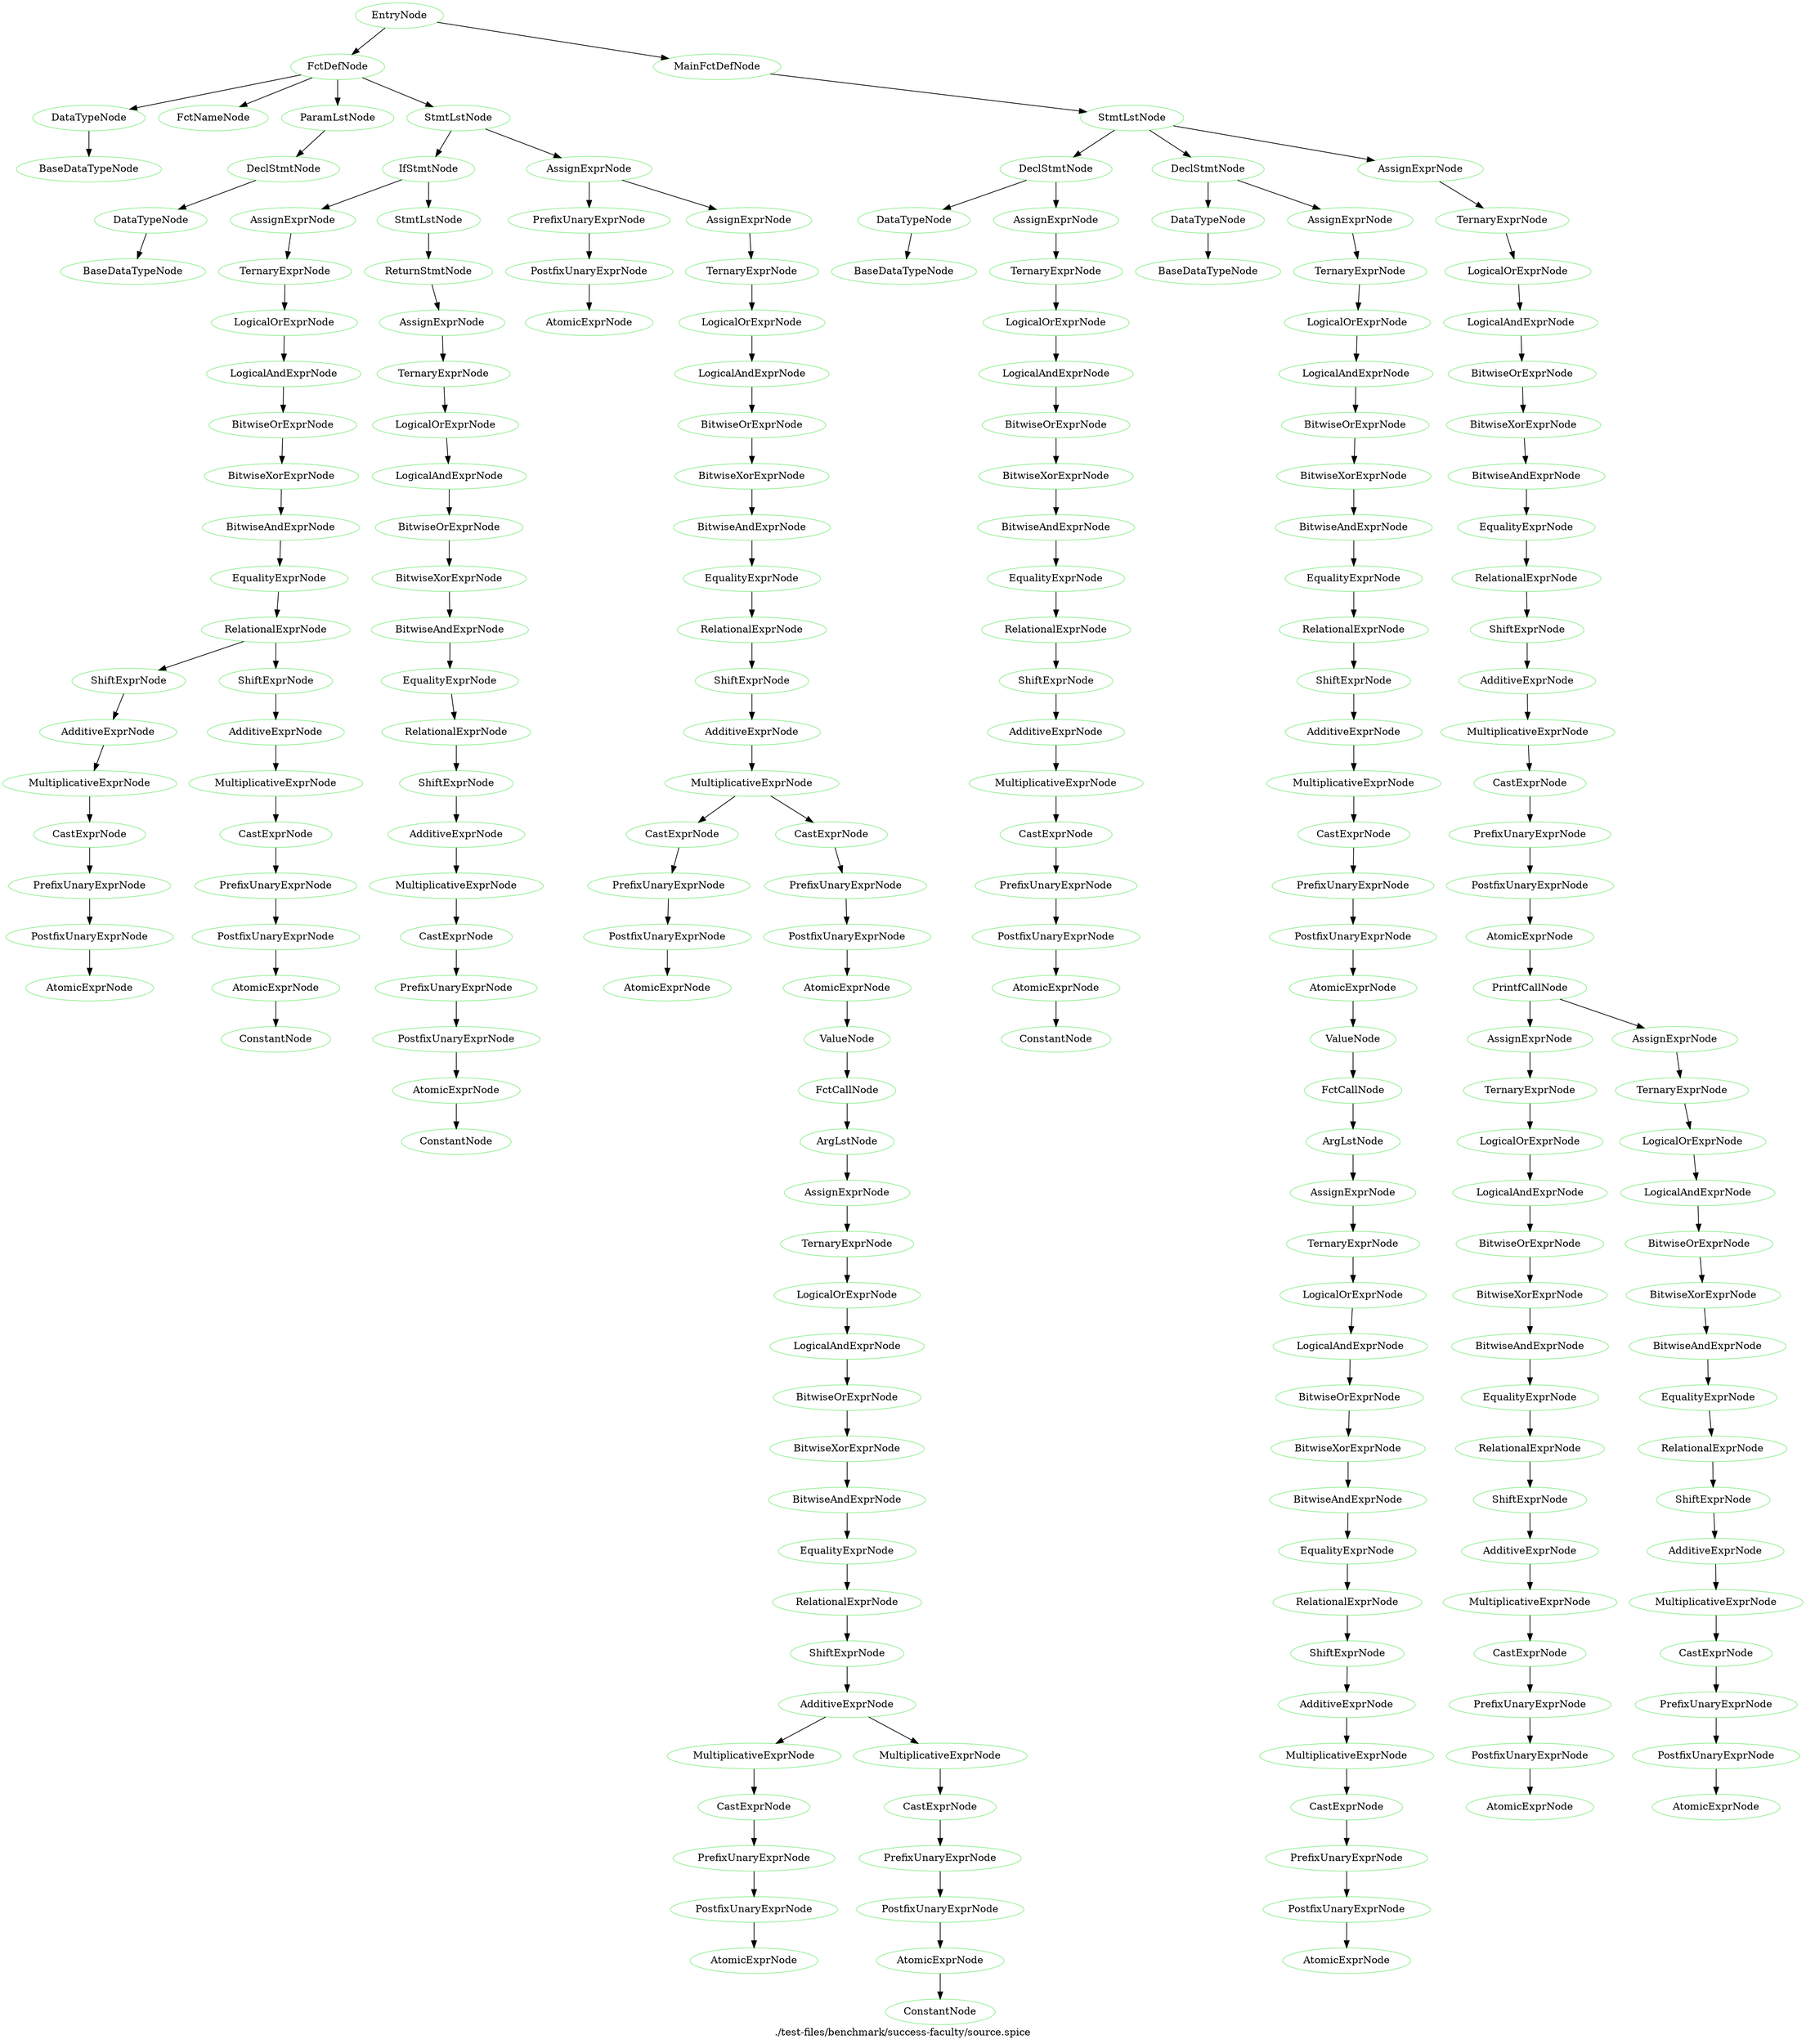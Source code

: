 digraph {
 rankdir="TB";
 label="./test-files/benchmark/success-faculty/source.spice";
 L1C1_EntryNode [color="lightgreen",label="EntryNode"];
 L1C1_FctDefNode [color="lightgreen",label="FctDefNode"];
 L1C1_EntryNode -> L1C1_FctDefNode;
 L1C3_DataTypeNode [color="lightgreen",label="DataTypeNode"];
 L1C1_FctDefNode -> L1C3_DataTypeNode;
 L1C3_BaseDataTypeNode [color="lightgreen",label="BaseDataTypeNode"];
 L1C3_DataTypeNode -> L1C3_BaseDataTypeNode;
 L1C8_FctNameNode [color="lightgreen",label="FctNameNode"];
 L1C1_FctDefNode -> L1C8_FctNameNode;
 L1C16_ParamLstNode [color="lightgreen",label="ParamLstNode"];
 L1C1_FctDefNode -> L1C16_ParamLstNode;
 L1C16_DeclStmtNode [color="lightgreen",label="DeclStmtNode"];
 L1C16_ParamLstNode -> L1C16_DeclStmtNode;
 L1C16_DataTypeNode [color="lightgreen",label="DataTypeNode"];
 L1C16_DeclStmtNode -> L1C16_DataTypeNode;
 L1C16_BaseDataTypeNode [color="lightgreen",label="BaseDataTypeNode"];
 L1C16_DataTypeNode -> L1C16_BaseDataTypeNode;
 L1C27_StmtLstNode [color="lightgreen",label="StmtLstNode"];
 L1C1_FctDefNode -> L1C27_StmtLstNode;
 L2C5_IfStmtNode [color="lightgreen",label="IfStmtNode"];
 L1C27_StmtLstNode -> L2C5_IfStmtNode;
 L2C8_AssignExprNode [color="lightgreen",label="AssignExprNode"];
 L2C5_IfStmtNode -> L2C8_AssignExprNode;
 L2C8_TernaryExprNode [color="lightgreen",label="TernaryExprNode"];
 L2C8_AssignExprNode -> L2C8_TernaryExprNode;
 L2C8_LogicalOrExprNode [color="lightgreen",label="LogicalOrExprNode"];
 L2C8_TernaryExprNode -> L2C8_LogicalOrExprNode;
 L2C8_LogicalAndExprNode [color="lightgreen",label="LogicalAndExprNode"];
 L2C8_LogicalOrExprNode -> L2C8_LogicalAndExprNode;
 L2C8_BitwiseOrExprNode [color="lightgreen",label="BitwiseOrExprNode"];
 L2C8_LogicalAndExprNode -> L2C8_BitwiseOrExprNode;
 L2C8_BitwiseXorExprNode [color="lightgreen",label="BitwiseXorExprNode"];
 L2C8_BitwiseOrExprNode -> L2C8_BitwiseXorExprNode;
 L2C8_BitwiseAndExprNode [color="lightgreen",label="BitwiseAndExprNode"];
 L2C8_BitwiseXorExprNode -> L2C8_BitwiseAndExprNode;
 L2C8_EqualityExprNode [color="lightgreen",label="EqualityExprNode"];
 L2C8_BitwiseAndExprNode -> L2C8_EqualityExprNode;
 L2C8_RelationalExprNode [color="lightgreen",label="RelationalExprNode"];
 L2C8_EqualityExprNode -> L2C8_RelationalExprNode;
 L2C8_ShiftExprNode [color="lightgreen",label="ShiftExprNode"];
 L2C8_RelationalExprNode -> L2C8_ShiftExprNode;
 L2C8_AdditiveExprNode [color="lightgreen",label="AdditiveExprNode"];
 L2C8_ShiftExprNode -> L2C8_AdditiveExprNode;
 L2C8_MultiplicativeExprNode [color="lightgreen",label="MultiplicativeExprNode"];
 L2C8_AdditiveExprNode -> L2C8_MultiplicativeExprNode;
 L2C8_CastExprNode [color="lightgreen",label="CastExprNode"];
 L2C8_MultiplicativeExprNode -> L2C8_CastExprNode;
 L2C8_PrefixUnaryExprNode [color="lightgreen",label="PrefixUnaryExprNode"];
 L2C8_CastExprNode -> L2C8_PrefixUnaryExprNode;
 L2C8_PostfixUnaryExprNode [color="lightgreen",label="PostfixUnaryExprNode"];
 L2C8_PrefixUnaryExprNode -> L2C8_PostfixUnaryExprNode;
 L2C8_AtomicExprNode [color="lightgreen",label="AtomicExprNode"];
 L2C8_PostfixUnaryExprNode -> L2C8_AtomicExprNode;
 L2C16_ShiftExprNode [color="lightgreen",label="ShiftExprNode"];
 L2C8_RelationalExprNode -> L2C16_ShiftExprNode;
 L2C16_AdditiveExprNode [color="lightgreen",label="AdditiveExprNode"];
 L2C16_ShiftExprNode -> L2C16_AdditiveExprNode;
 L2C16_MultiplicativeExprNode [color="lightgreen",label="MultiplicativeExprNode"];
 L2C16_AdditiveExprNode -> L2C16_MultiplicativeExprNode;
 L2C16_CastExprNode [color="lightgreen",label="CastExprNode"];
 L2C16_MultiplicativeExprNode -> L2C16_CastExprNode;
 L2C16_PrefixUnaryExprNode [color="lightgreen",label="PrefixUnaryExprNode"];
 L2C16_CastExprNode -> L2C16_PrefixUnaryExprNode;
 L2C16_PostfixUnaryExprNode [color="lightgreen",label="PostfixUnaryExprNode"];
 L2C16_PrefixUnaryExprNode -> L2C16_PostfixUnaryExprNode;
 L2C16_AtomicExprNode [color="lightgreen",label="AtomicExprNode"];
 L2C16_PostfixUnaryExprNode -> L2C16_AtomicExprNode;
 L2C16_ConstantNode [color="lightgreen",label="ConstantNode"];
 L2C16_AtomicExprNode -> L2C16_ConstantNode;
 L2C18_StmtLstNode [color="lightgreen",label="StmtLstNode"];
 L2C5_IfStmtNode -> L2C18_StmtLstNode;
 L3C9_ReturnStmtNode [color="lightgreen",label="ReturnStmtNode"];
 L2C18_StmtLstNode -> L3C9_ReturnStmtNode;
 L3C16_AssignExprNode [color="lightgreen",label="AssignExprNode"];
 L3C9_ReturnStmtNode -> L3C16_AssignExprNode;
 L3C16_TernaryExprNode [color="lightgreen",label="TernaryExprNode"];
 L3C16_AssignExprNode -> L3C16_TernaryExprNode;
 L3C16_LogicalOrExprNode [color="lightgreen",label="LogicalOrExprNode"];
 L3C16_TernaryExprNode -> L3C16_LogicalOrExprNode;
 L3C16_LogicalAndExprNode [color="lightgreen",label="LogicalAndExprNode"];
 L3C16_LogicalOrExprNode -> L3C16_LogicalAndExprNode;
 L3C16_BitwiseOrExprNode [color="lightgreen",label="BitwiseOrExprNode"];
 L3C16_LogicalAndExprNode -> L3C16_BitwiseOrExprNode;
 L3C16_BitwiseXorExprNode [color="lightgreen",label="BitwiseXorExprNode"];
 L3C16_BitwiseOrExprNode -> L3C16_BitwiseXorExprNode;
 L3C16_BitwiseAndExprNode [color="lightgreen",label="BitwiseAndExprNode"];
 L3C16_BitwiseXorExprNode -> L3C16_BitwiseAndExprNode;
 L3C16_EqualityExprNode [color="lightgreen",label="EqualityExprNode"];
 L3C16_BitwiseAndExprNode -> L3C16_EqualityExprNode;
 L3C16_RelationalExprNode [color="lightgreen",label="RelationalExprNode"];
 L3C16_EqualityExprNode -> L3C16_RelationalExprNode;
 L3C16_ShiftExprNode [color="lightgreen",label="ShiftExprNode"];
 L3C16_RelationalExprNode -> L3C16_ShiftExprNode;
 L3C16_AdditiveExprNode [color="lightgreen",label="AdditiveExprNode"];
 L3C16_ShiftExprNode -> L3C16_AdditiveExprNode;
 L3C16_MultiplicativeExprNode [color="lightgreen",label="MultiplicativeExprNode"];
 L3C16_AdditiveExprNode -> L3C16_MultiplicativeExprNode;
 L3C16_CastExprNode [color="lightgreen",label="CastExprNode"];
 L3C16_MultiplicativeExprNode -> L3C16_CastExprNode;
 L3C16_PrefixUnaryExprNode [color="lightgreen",label="PrefixUnaryExprNode"];
 L3C16_CastExprNode -> L3C16_PrefixUnaryExprNode;
 L3C16_PostfixUnaryExprNode [color="lightgreen",label="PostfixUnaryExprNode"];
 L3C16_PrefixUnaryExprNode -> L3C16_PostfixUnaryExprNode;
 L3C16_AtomicExprNode [color="lightgreen",label="AtomicExprNode"];
 L3C16_PostfixUnaryExprNode -> L3C16_AtomicExprNode;
 L3C16_ConstantNode [color="lightgreen",label="ConstantNode"];
 L3C16_AtomicExprNode -> L3C16_ConstantNode;
 L5C5_AssignExprNode [color="lightgreen",label="AssignExprNode"];
 L1C27_StmtLstNode -> L5C5_AssignExprNode;
 L5C5_PrefixUnaryExprNode [color="lightgreen",label="PrefixUnaryExprNode"];
 L5C5_AssignExprNode -> L5C5_PrefixUnaryExprNode;
 L5C5_PostfixUnaryExprNode [color="lightgreen",label="PostfixUnaryExprNode"];
 L5C5_PrefixUnaryExprNode -> L5C5_PostfixUnaryExprNode;
 L5C5_AtomicExprNode [color="lightgreen",label="AtomicExprNode"];
 L5C5_PostfixUnaryExprNode -> L5C5_AtomicExprNode;
 L5C14_AssignExprNode [color="lightgreen",label="AssignExprNode"];
 L5C5_AssignExprNode -> L5C14_AssignExprNode;
 L5C14_TernaryExprNode [color="lightgreen",label="TernaryExprNode"];
 L5C14_AssignExprNode -> L5C14_TernaryExprNode;
 L5C14_LogicalOrExprNode [color="lightgreen",label="LogicalOrExprNode"];
 L5C14_TernaryExprNode -> L5C14_LogicalOrExprNode;
 L5C14_LogicalAndExprNode [color="lightgreen",label="LogicalAndExprNode"];
 L5C14_LogicalOrExprNode -> L5C14_LogicalAndExprNode;
 L5C14_BitwiseOrExprNode [color="lightgreen",label="BitwiseOrExprNode"];
 L5C14_LogicalAndExprNode -> L5C14_BitwiseOrExprNode;
 L5C14_BitwiseXorExprNode [color="lightgreen",label="BitwiseXorExprNode"];
 L5C14_BitwiseOrExprNode -> L5C14_BitwiseXorExprNode;
 L5C14_BitwiseAndExprNode [color="lightgreen",label="BitwiseAndExprNode"];
 L5C14_BitwiseXorExprNode -> L5C14_BitwiseAndExprNode;
 L5C14_EqualityExprNode [color="lightgreen",label="EqualityExprNode"];
 L5C14_BitwiseAndExprNode -> L5C14_EqualityExprNode;
 L5C14_RelationalExprNode [color="lightgreen",label="RelationalExprNode"];
 L5C14_EqualityExprNode -> L5C14_RelationalExprNode;
 L5C14_ShiftExprNode [color="lightgreen",label="ShiftExprNode"];
 L5C14_RelationalExprNode -> L5C14_ShiftExprNode;
 L5C14_AdditiveExprNode [color="lightgreen",label="AdditiveExprNode"];
 L5C14_ShiftExprNode -> L5C14_AdditiveExprNode;
 L5C14_MultiplicativeExprNode [color="lightgreen",label="MultiplicativeExprNode"];
 L5C14_AdditiveExprNode -> L5C14_MultiplicativeExprNode;
 L5C14_CastExprNode [color="lightgreen",label="CastExprNode"];
 L5C14_MultiplicativeExprNode -> L5C14_CastExprNode;
 L5C14_PrefixUnaryExprNode [color="lightgreen",label="PrefixUnaryExprNode"];
 L5C14_CastExprNode -> L5C14_PrefixUnaryExprNode;
 L5C14_PostfixUnaryExprNode [color="lightgreen",label="PostfixUnaryExprNode"];
 L5C14_PrefixUnaryExprNode -> L5C14_PostfixUnaryExprNode;
 L5C14_AtomicExprNode [color="lightgreen",label="AtomicExprNode"];
 L5C14_PostfixUnaryExprNode -> L5C14_AtomicExprNode;
 L5C22_CastExprNode [color="lightgreen",label="CastExprNode"];
 L5C14_MultiplicativeExprNode -> L5C22_CastExprNode;
 L5C22_PrefixUnaryExprNode [color="lightgreen",label="PrefixUnaryExprNode"];
 L5C22_CastExprNode -> L5C22_PrefixUnaryExprNode;
 L5C22_PostfixUnaryExprNode [color="lightgreen",label="PostfixUnaryExprNode"];
 L5C22_PrefixUnaryExprNode -> L5C22_PostfixUnaryExprNode;
 L5C22_AtomicExprNode [color="lightgreen",label="AtomicExprNode"];
 L5C22_PostfixUnaryExprNode -> L5C22_AtomicExprNode;
 L5C22_ValueNode [color="lightgreen",label="ValueNode"];
 L5C22_AtomicExprNode -> L5C22_ValueNode;
 L5C22_FctCallNode [color="lightgreen",label="FctCallNode"];
 L5C22_ValueNode -> L5C22_FctCallNode;
 L5C30_ArgLstNode [color="lightgreen",label="ArgLstNode"];
 L5C22_FctCallNode -> L5C30_ArgLstNode;
 L5C30_AssignExprNode [color="lightgreen",label="AssignExprNode"];
 L5C30_ArgLstNode -> L5C30_AssignExprNode;
 L5C30_TernaryExprNode [color="lightgreen",label="TernaryExprNode"];
 L5C30_AssignExprNode -> L5C30_TernaryExprNode;
 L5C30_LogicalOrExprNode [color="lightgreen",label="LogicalOrExprNode"];
 L5C30_TernaryExprNode -> L5C30_LogicalOrExprNode;
 L5C30_LogicalAndExprNode [color="lightgreen",label="LogicalAndExprNode"];
 L5C30_LogicalOrExprNode -> L5C30_LogicalAndExprNode;
 L5C30_BitwiseOrExprNode [color="lightgreen",label="BitwiseOrExprNode"];
 L5C30_LogicalAndExprNode -> L5C30_BitwiseOrExprNode;
 L5C30_BitwiseXorExprNode [color="lightgreen",label="BitwiseXorExprNode"];
 L5C30_BitwiseOrExprNode -> L5C30_BitwiseXorExprNode;
 L5C30_BitwiseAndExprNode [color="lightgreen",label="BitwiseAndExprNode"];
 L5C30_BitwiseXorExprNode -> L5C30_BitwiseAndExprNode;
 L5C30_EqualityExprNode [color="lightgreen",label="EqualityExprNode"];
 L5C30_BitwiseAndExprNode -> L5C30_EqualityExprNode;
 L5C30_RelationalExprNode [color="lightgreen",label="RelationalExprNode"];
 L5C30_EqualityExprNode -> L5C30_RelationalExprNode;
 L5C30_ShiftExprNode [color="lightgreen",label="ShiftExprNode"];
 L5C30_RelationalExprNode -> L5C30_ShiftExprNode;
 L5C30_AdditiveExprNode [color="lightgreen",label="AdditiveExprNode"];
 L5C30_ShiftExprNode -> L5C30_AdditiveExprNode;
 L5C30_MultiplicativeExprNode [color="lightgreen",label="MultiplicativeExprNode"];
 L5C30_AdditiveExprNode -> L5C30_MultiplicativeExprNode;
 L5C30_CastExprNode [color="lightgreen",label="CastExprNode"];
 L5C30_MultiplicativeExprNode -> L5C30_CastExprNode;
 L5C30_PrefixUnaryExprNode [color="lightgreen",label="PrefixUnaryExprNode"];
 L5C30_CastExprNode -> L5C30_PrefixUnaryExprNode;
 L5C30_PostfixUnaryExprNode [color="lightgreen",label="PostfixUnaryExprNode"];
 L5C30_PrefixUnaryExprNode -> L5C30_PostfixUnaryExprNode;
 L5C30_AtomicExprNode [color="lightgreen",label="AtomicExprNode"];
 L5C30_PostfixUnaryExprNode -> L5C30_AtomicExprNode;
 L5C38_MultiplicativeExprNode [color="lightgreen",label="MultiplicativeExprNode"];
 L5C30_AdditiveExprNode -> L5C38_MultiplicativeExprNode;
 L5C38_CastExprNode [color="lightgreen",label="CastExprNode"];
 L5C38_MultiplicativeExprNode -> L5C38_CastExprNode;
 L5C38_PrefixUnaryExprNode [color="lightgreen",label="PrefixUnaryExprNode"];
 L5C38_CastExprNode -> L5C38_PrefixUnaryExprNode;
 L5C38_PostfixUnaryExprNode [color="lightgreen",label="PostfixUnaryExprNode"];
 L5C38_PrefixUnaryExprNode -> L5C38_PostfixUnaryExprNode;
 L5C38_AtomicExprNode [color="lightgreen",label="AtomicExprNode"];
 L5C38_PostfixUnaryExprNode -> L5C38_AtomicExprNode;
 L5C38_ConstantNode [color="lightgreen",label="ConstantNode"];
 L5C38_AtomicExprNode -> L5C38_ConstantNode;
 L8C1_MainFctDefNode [color="lightgreen",label="MainFctDefNode"];
 L1C1_EntryNode -> L8C1_MainFctDefNode;
 L8C15_StmtLstNode [color="lightgreen",label="StmtLstNode"];
 L8C1_MainFctDefNode -> L8C15_StmtLstNode;
 L9C5_DeclStmtNode [color="lightgreen",label="DeclStmtNode"];
 L8C15_StmtLstNode -> L9C5_DeclStmtNode;
 L9C5_DataTypeNode [color="lightgreen",label="DataTypeNode"];
 L9C5_DeclStmtNode -> L9C5_DataTypeNode;
 L9C5_BaseDataTypeNode [color="lightgreen",label="BaseDataTypeNode"];
 L9C5_DataTypeNode -> L9C5_BaseDataTypeNode;
 L9C17_AssignExprNode [color="lightgreen",label="AssignExprNode"];
 L9C5_DeclStmtNode -> L9C17_AssignExprNode;
 L9C17_TernaryExprNode [color="lightgreen",label="TernaryExprNode"];
 L9C17_AssignExprNode -> L9C17_TernaryExprNode;
 L9C17_LogicalOrExprNode [color="lightgreen",label="LogicalOrExprNode"];
 L9C17_TernaryExprNode -> L9C17_LogicalOrExprNode;
 L9C17_LogicalAndExprNode [color="lightgreen",label="LogicalAndExprNode"];
 L9C17_LogicalOrExprNode -> L9C17_LogicalAndExprNode;
 L9C17_BitwiseOrExprNode [color="lightgreen",label="BitwiseOrExprNode"];
 L9C17_LogicalAndExprNode -> L9C17_BitwiseOrExprNode;
 L9C17_BitwiseXorExprNode [color="lightgreen",label="BitwiseXorExprNode"];
 L9C17_BitwiseOrExprNode -> L9C17_BitwiseXorExprNode;
 L9C17_BitwiseAndExprNode [color="lightgreen",label="BitwiseAndExprNode"];
 L9C17_BitwiseXorExprNode -> L9C17_BitwiseAndExprNode;
 L9C17_EqualityExprNode [color="lightgreen",label="EqualityExprNode"];
 L9C17_BitwiseAndExprNode -> L9C17_EqualityExprNode;
 L9C17_RelationalExprNode [color="lightgreen",label="RelationalExprNode"];
 L9C17_EqualityExprNode -> L9C17_RelationalExprNode;
 L9C17_ShiftExprNode [color="lightgreen",label="ShiftExprNode"];
 L9C17_RelationalExprNode -> L9C17_ShiftExprNode;
 L9C17_AdditiveExprNode [color="lightgreen",label="AdditiveExprNode"];
 L9C17_ShiftExprNode -> L9C17_AdditiveExprNode;
 L9C17_MultiplicativeExprNode [color="lightgreen",label="MultiplicativeExprNode"];
 L9C17_AdditiveExprNode -> L9C17_MultiplicativeExprNode;
 L9C17_CastExprNode [color="lightgreen",label="CastExprNode"];
 L9C17_MultiplicativeExprNode -> L9C17_CastExprNode;
 L9C17_PrefixUnaryExprNode [color="lightgreen",label="PrefixUnaryExprNode"];
 L9C17_CastExprNode -> L9C17_PrefixUnaryExprNode;
 L9C17_PostfixUnaryExprNode [color="lightgreen",label="PostfixUnaryExprNode"];
 L9C17_PrefixUnaryExprNode -> L9C17_PostfixUnaryExprNode;
 L9C17_AtomicExprNode [color="lightgreen",label="AtomicExprNode"];
 L9C17_PostfixUnaryExprNode -> L9C17_AtomicExprNode;
 L9C17_ConstantNode [color="lightgreen",label="ConstantNode"];
 L9C17_AtomicExprNode -> L9C17_ConstantNode;
 L10C5_DeclStmtNode [color="lightgreen",label="DeclStmtNode"];
 L8C15_StmtLstNode -> L10C5_DeclStmtNode;
 L10C5_DataTypeNode [color="lightgreen",label="DataTypeNode"];
 L10C5_DeclStmtNode -> L10C5_DataTypeNode;
 L10C5_BaseDataTypeNode [color="lightgreen",label="BaseDataTypeNode"];
 L10C5_DataTypeNode -> L10C5_BaseDataTypeNode;
 L10C19_AssignExprNode [color="lightgreen",label="AssignExprNode"];
 L10C5_DeclStmtNode -> L10C19_AssignExprNode;
 L10C19_TernaryExprNode [color="lightgreen",label="TernaryExprNode"];
 L10C19_AssignExprNode -> L10C19_TernaryExprNode;
 L10C19_LogicalOrExprNode [color="lightgreen",label="LogicalOrExprNode"];
 L10C19_TernaryExprNode -> L10C19_LogicalOrExprNode;
 L10C19_LogicalAndExprNode [color="lightgreen",label="LogicalAndExprNode"];
 L10C19_LogicalOrExprNode -> L10C19_LogicalAndExprNode;
 L10C19_BitwiseOrExprNode [color="lightgreen",label="BitwiseOrExprNode"];
 L10C19_LogicalAndExprNode -> L10C19_BitwiseOrExprNode;
 L10C19_BitwiseXorExprNode [color="lightgreen",label="BitwiseXorExprNode"];
 L10C19_BitwiseOrExprNode -> L10C19_BitwiseXorExprNode;
 L10C19_BitwiseAndExprNode [color="lightgreen",label="BitwiseAndExprNode"];
 L10C19_BitwiseXorExprNode -> L10C19_BitwiseAndExprNode;
 L10C19_EqualityExprNode [color="lightgreen",label="EqualityExprNode"];
 L10C19_BitwiseAndExprNode -> L10C19_EqualityExprNode;
 L10C19_RelationalExprNode [color="lightgreen",label="RelationalExprNode"];
 L10C19_EqualityExprNode -> L10C19_RelationalExprNode;
 L10C19_ShiftExprNode [color="lightgreen",label="ShiftExprNode"];
 L10C19_RelationalExprNode -> L10C19_ShiftExprNode;
 L10C19_AdditiveExprNode [color="lightgreen",label="AdditiveExprNode"];
 L10C19_ShiftExprNode -> L10C19_AdditiveExprNode;
 L10C19_MultiplicativeExprNode [color="lightgreen",label="MultiplicativeExprNode"];
 L10C19_AdditiveExprNode -> L10C19_MultiplicativeExprNode;
 L10C19_CastExprNode [color="lightgreen",label="CastExprNode"];
 L10C19_MultiplicativeExprNode -> L10C19_CastExprNode;
 L10C19_PrefixUnaryExprNode [color="lightgreen",label="PrefixUnaryExprNode"];
 L10C19_CastExprNode -> L10C19_PrefixUnaryExprNode;
 L10C19_PostfixUnaryExprNode [color="lightgreen",label="PostfixUnaryExprNode"];
 L10C19_PrefixUnaryExprNode -> L10C19_PostfixUnaryExprNode;
 L10C19_AtomicExprNode [color="lightgreen",label="AtomicExprNode"];
 L10C19_PostfixUnaryExprNode -> L10C19_AtomicExprNode;
 L10C19_ValueNode [color="lightgreen",label="ValueNode"];
 L10C19_AtomicExprNode -> L10C19_ValueNode;
 L10C19_FctCallNode [color="lightgreen",label="FctCallNode"];
 L10C19_ValueNode -> L10C19_FctCallNode;
 L10C27_ArgLstNode [color="lightgreen",label="ArgLstNode"];
 L10C19_FctCallNode -> L10C27_ArgLstNode;
 L10C27_AssignExprNode [color="lightgreen",label="AssignExprNode"];
 L10C27_ArgLstNode -> L10C27_AssignExprNode;
 L10C27_TernaryExprNode [color="lightgreen",label="TernaryExprNode"];
 L10C27_AssignExprNode -> L10C27_TernaryExprNode;
 L10C27_LogicalOrExprNode [color="lightgreen",label="LogicalOrExprNode"];
 L10C27_TernaryExprNode -> L10C27_LogicalOrExprNode;
 L10C27_LogicalAndExprNode [color="lightgreen",label="LogicalAndExprNode"];
 L10C27_LogicalOrExprNode -> L10C27_LogicalAndExprNode;
 L10C27_BitwiseOrExprNode [color="lightgreen",label="BitwiseOrExprNode"];
 L10C27_LogicalAndExprNode -> L10C27_BitwiseOrExprNode;
 L10C27_BitwiseXorExprNode [color="lightgreen",label="BitwiseXorExprNode"];
 L10C27_BitwiseOrExprNode -> L10C27_BitwiseXorExprNode;
 L10C27_BitwiseAndExprNode [color="lightgreen",label="BitwiseAndExprNode"];
 L10C27_BitwiseXorExprNode -> L10C27_BitwiseAndExprNode;
 L10C27_EqualityExprNode [color="lightgreen",label="EqualityExprNode"];
 L10C27_BitwiseAndExprNode -> L10C27_EqualityExprNode;
 L10C27_RelationalExprNode [color="lightgreen",label="RelationalExprNode"];
 L10C27_EqualityExprNode -> L10C27_RelationalExprNode;
 L10C27_ShiftExprNode [color="lightgreen",label="ShiftExprNode"];
 L10C27_RelationalExprNode -> L10C27_ShiftExprNode;
 L10C27_AdditiveExprNode [color="lightgreen",label="AdditiveExprNode"];
 L10C27_ShiftExprNode -> L10C27_AdditiveExprNode;
 L10C27_MultiplicativeExprNode [color="lightgreen",label="MultiplicativeExprNode"];
 L10C27_AdditiveExprNode -> L10C27_MultiplicativeExprNode;
 L10C27_CastExprNode [color="lightgreen",label="CastExprNode"];
 L10C27_MultiplicativeExprNode -> L10C27_CastExprNode;
 L10C27_PrefixUnaryExprNode [color="lightgreen",label="PrefixUnaryExprNode"];
 L10C27_CastExprNode -> L10C27_PrefixUnaryExprNode;
 L10C27_PostfixUnaryExprNode [color="lightgreen",label="PostfixUnaryExprNode"];
 L10C27_PrefixUnaryExprNode -> L10C27_PostfixUnaryExprNode;
 L10C27_AtomicExprNode [color="lightgreen",label="AtomicExprNode"];
 L10C27_PostfixUnaryExprNode -> L10C27_AtomicExprNode;
 L11C5_AssignExprNode [color="lightgreen",label="AssignExprNode"];
 L8C15_StmtLstNode -> L11C5_AssignExprNode;
 L11C5_TernaryExprNode [color="lightgreen",label="TernaryExprNode"];
 L11C5_AssignExprNode -> L11C5_TernaryExprNode;
 L11C5_LogicalOrExprNode [color="lightgreen",label="LogicalOrExprNode"];
 L11C5_TernaryExprNode -> L11C5_LogicalOrExprNode;
 L11C5_LogicalAndExprNode [color="lightgreen",label="LogicalAndExprNode"];
 L11C5_LogicalOrExprNode -> L11C5_LogicalAndExprNode;
 L11C5_BitwiseOrExprNode [color="lightgreen",label="BitwiseOrExprNode"];
 L11C5_LogicalAndExprNode -> L11C5_BitwiseOrExprNode;
 L11C5_BitwiseXorExprNode [color="lightgreen",label="BitwiseXorExprNode"];
 L11C5_BitwiseOrExprNode -> L11C5_BitwiseXorExprNode;
 L11C5_BitwiseAndExprNode [color="lightgreen",label="BitwiseAndExprNode"];
 L11C5_BitwiseXorExprNode -> L11C5_BitwiseAndExprNode;
 L11C5_EqualityExprNode [color="lightgreen",label="EqualityExprNode"];
 L11C5_BitwiseAndExprNode -> L11C5_EqualityExprNode;
 L11C5_RelationalExprNode [color="lightgreen",label="RelationalExprNode"];
 L11C5_EqualityExprNode -> L11C5_RelationalExprNode;
 L11C5_ShiftExprNode [color="lightgreen",label="ShiftExprNode"];
 L11C5_RelationalExprNode -> L11C5_ShiftExprNode;
 L11C5_AdditiveExprNode [color="lightgreen",label="AdditiveExprNode"];
 L11C5_ShiftExprNode -> L11C5_AdditiveExprNode;
 L11C5_MultiplicativeExprNode [color="lightgreen",label="MultiplicativeExprNode"];
 L11C5_AdditiveExprNode -> L11C5_MultiplicativeExprNode;
 L11C5_CastExprNode [color="lightgreen",label="CastExprNode"];
 L11C5_MultiplicativeExprNode -> L11C5_CastExprNode;
 L11C5_PrefixUnaryExprNode [color="lightgreen",label="PrefixUnaryExprNode"];
 L11C5_CastExprNode -> L11C5_PrefixUnaryExprNode;
 L11C5_PostfixUnaryExprNode [color="lightgreen",label="PostfixUnaryExprNode"];
 L11C5_PrefixUnaryExprNode -> L11C5_PostfixUnaryExprNode;
 L11C5_AtomicExprNode [color="lightgreen",label="AtomicExprNode"];
 L11C5_PostfixUnaryExprNode -> L11C5_AtomicExprNode;
 L11C5_PrintfCallNode [color="lightgreen",label="PrintfCallNode"];
 L11C5_AtomicExprNode -> L11C5_PrintfCallNode;
 L11C36_AssignExprNode [color="lightgreen",label="AssignExprNode"];
 L11C5_PrintfCallNode -> L11C36_AssignExprNode;
 L11C36_TernaryExprNode [color="lightgreen",label="TernaryExprNode"];
 L11C36_AssignExprNode -> L11C36_TernaryExprNode;
 L11C36_LogicalOrExprNode [color="lightgreen",label="LogicalOrExprNode"];
 L11C36_TernaryExprNode -> L11C36_LogicalOrExprNode;
 L11C36_LogicalAndExprNode [color="lightgreen",label="LogicalAndExprNode"];
 L11C36_LogicalOrExprNode -> L11C36_LogicalAndExprNode;
 L11C36_BitwiseOrExprNode [color="lightgreen",label="BitwiseOrExprNode"];
 L11C36_LogicalAndExprNode -> L11C36_BitwiseOrExprNode;
 L11C36_BitwiseXorExprNode [color="lightgreen",label="BitwiseXorExprNode"];
 L11C36_BitwiseOrExprNode -> L11C36_BitwiseXorExprNode;
 L11C36_BitwiseAndExprNode [color="lightgreen",label="BitwiseAndExprNode"];
 L11C36_BitwiseXorExprNode -> L11C36_BitwiseAndExprNode;
 L11C36_EqualityExprNode [color="lightgreen",label="EqualityExprNode"];
 L11C36_BitwiseAndExprNode -> L11C36_EqualityExprNode;
 L11C36_RelationalExprNode [color="lightgreen",label="RelationalExprNode"];
 L11C36_EqualityExprNode -> L11C36_RelationalExprNode;
 L11C36_ShiftExprNode [color="lightgreen",label="ShiftExprNode"];
 L11C36_RelationalExprNode -> L11C36_ShiftExprNode;
 L11C36_AdditiveExprNode [color="lightgreen",label="AdditiveExprNode"];
 L11C36_ShiftExprNode -> L11C36_AdditiveExprNode;
 L11C36_MultiplicativeExprNode [color="lightgreen",label="MultiplicativeExprNode"];
 L11C36_AdditiveExprNode -> L11C36_MultiplicativeExprNode;
 L11C36_CastExprNode [color="lightgreen",label="CastExprNode"];
 L11C36_MultiplicativeExprNode -> L11C36_CastExprNode;
 L11C36_PrefixUnaryExprNode [color="lightgreen",label="PrefixUnaryExprNode"];
 L11C36_CastExprNode -> L11C36_PrefixUnaryExprNode;
 L11C36_PostfixUnaryExprNode [color="lightgreen",label="PostfixUnaryExprNode"];
 L11C36_PrefixUnaryExprNode -> L11C36_PostfixUnaryExprNode;
 L11C36_AtomicExprNode [color="lightgreen",label="AtomicExprNode"];
 L11C36_PostfixUnaryExprNode -> L11C36_AtomicExprNode;
 L11C43_AssignExprNode [color="lightgreen",label="AssignExprNode"];
 L11C5_PrintfCallNode -> L11C43_AssignExprNode;
 L11C43_TernaryExprNode [color="lightgreen",label="TernaryExprNode"];
 L11C43_AssignExprNode -> L11C43_TernaryExprNode;
 L11C43_LogicalOrExprNode [color="lightgreen",label="LogicalOrExprNode"];
 L11C43_TernaryExprNode -> L11C43_LogicalOrExprNode;
 L11C43_LogicalAndExprNode [color="lightgreen",label="LogicalAndExprNode"];
 L11C43_LogicalOrExprNode -> L11C43_LogicalAndExprNode;
 L11C43_BitwiseOrExprNode [color="lightgreen",label="BitwiseOrExprNode"];
 L11C43_LogicalAndExprNode -> L11C43_BitwiseOrExprNode;
 L11C43_BitwiseXorExprNode [color="lightgreen",label="BitwiseXorExprNode"];
 L11C43_BitwiseOrExprNode -> L11C43_BitwiseXorExprNode;
 L11C43_BitwiseAndExprNode [color="lightgreen",label="BitwiseAndExprNode"];
 L11C43_BitwiseXorExprNode -> L11C43_BitwiseAndExprNode;
 L11C43_EqualityExprNode [color="lightgreen",label="EqualityExprNode"];
 L11C43_BitwiseAndExprNode -> L11C43_EqualityExprNode;
 L11C43_RelationalExprNode [color="lightgreen",label="RelationalExprNode"];
 L11C43_EqualityExprNode -> L11C43_RelationalExprNode;
 L11C43_ShiftExprNode [color="lightgreen",label="ShiftExprNode"];
 L11C43_RelationalExprNode -> L11C43_ShiftExprNode;
 L11C43_AdditiveExprNode [color="lightgreen",label="AdditiveExprNode"];
 L11C43_ShiftExprNode -> L11C43_AdditiveExprNode;
 L11C43_MultiplicativeExprNode [color="lightgreen",label="MultiplicativeExprNode"];
 L11C43_AdditiveExprNode -> L11C43_MultiplicativeExprNode;
 L11C43_CastExprNode [color="lightgreen",label="CastExprNode"];
 L11C43_MultiplicativeExprNode -> L11C43_CastExprNode;
 L11C43_PrefixUnaryExprNode [color="lightgreen",label="PrefixUnaryExprNode"];
 L11C43_CastExprNode -> L11C43_PrefixUnaryExprNode;
 L11C43_PostfixUnaryExprNode [color="lightgreen",label="PostfixUnaryExprNode"];
 L11C43_PrefixUnaryExprNode -> L11C43_PostfixUnaryExprNode;
 L11C43_AtomicExprNode [color="lightgreen",label="AtomicExprNode"];
 L11C43_PostfixUnaryExprNode -> L11C43_AtomicExprNode;
}